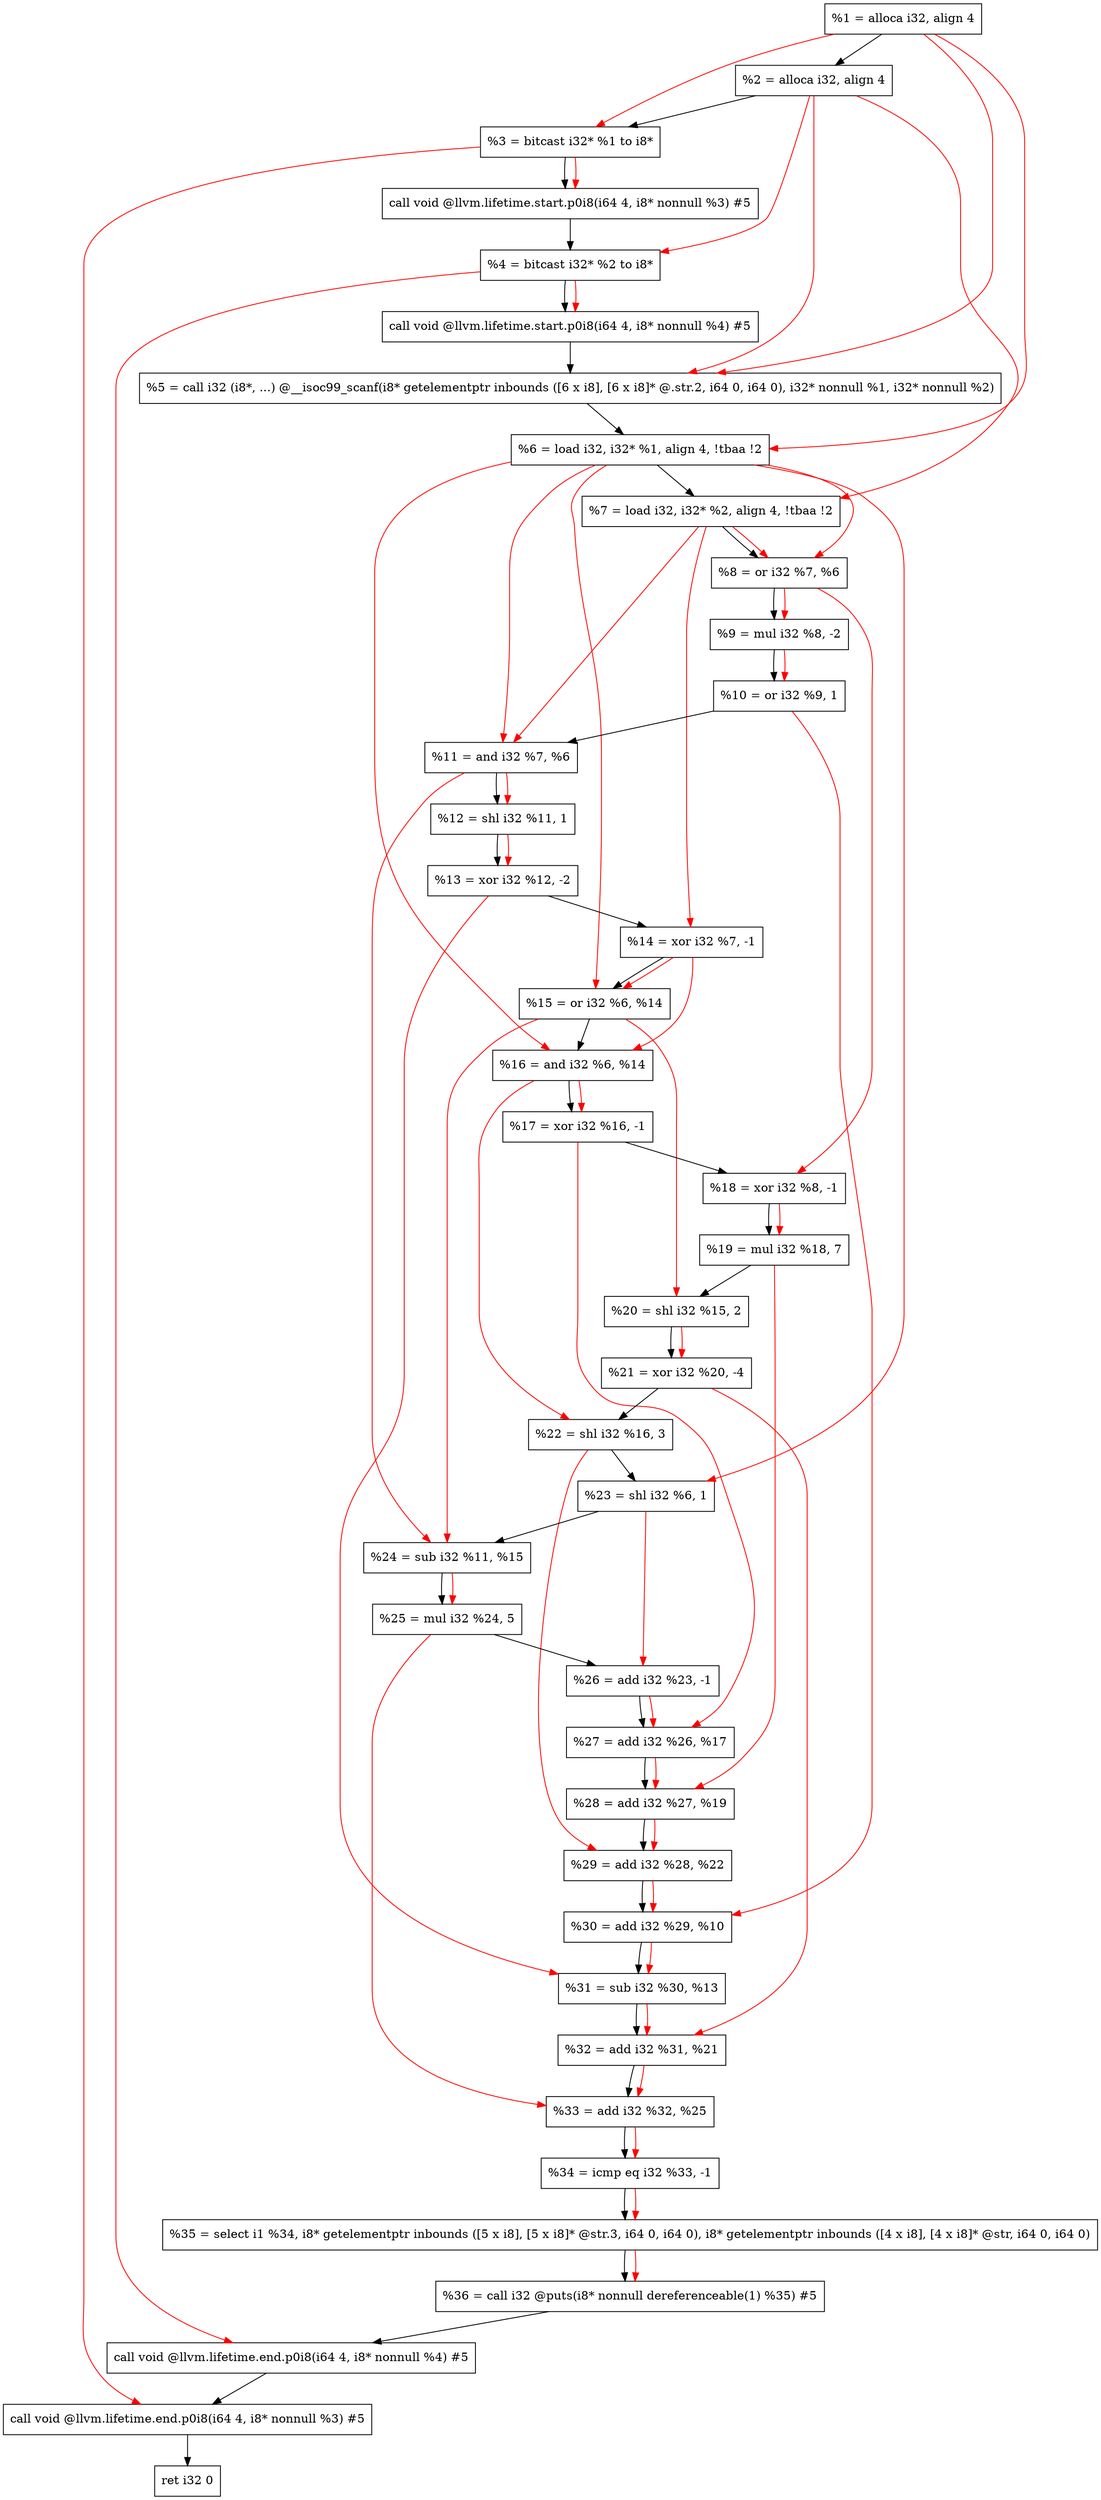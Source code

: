 digraph "DFG for'main' function" {
	Node0x1c90f98[shape=record, label="  %1 = alloca i32, align 4"];
	Node0x1c91018[shape=record, label="  %2 = alloca i32, align 4"];
	Node0x1c910a8[shape=record, label="  %3 = bitcast i32* %1 to i8*"];
	Node0x1c91508[shape=record, label="  call void @llvm.lifetime.start.p0i8(i64 4, i8* nonnull %3) #5"];
	Node0x1c915e8[shape=record, label="  %4 = bitcast i32* %2 to i8*"];
	Node0x1c91708[shape=record, label="  call void @llvm.lifetime.start.p0i8(i64 4, i8* nonnull %4) #5"];
	Node0x1c91940[shape=record, label="  %5 = call i32 (i8*, ...) @__isoc99_scanf(i8* getelementptr inbounds ([6 x i8], [6 x i8]* @.str.2, i64 0, i64 0), i32* nonnull %1, i32* nonnull %2)"];
	Node0x1c919f8[shape=record, label="  %6 = load i32, i32* %1, align 4, !tbaa !2"];
	Node0x1c92968[shape=record, label="  %7 = load i32, i32* %2, align 4, !tbaa !2"];
	Node0x1c92ff0[shape=record, label="  %8 = or i32 %7, %6"];
	Node0x1c93060[shape=record, label="  %9 = mul i32 %8, -2"];
	Node0x1c930d0[shape=record, label="  %10 = or i32 %9, 1"];
	Node0x1c93140[shape=record, label="  %11 = and i32 %7, %6"];
	Node0x1c931b0[shape=record, label="  %12 = shl i32 %11, 1"];
	Node0x1c93220[shape=record, label="  %13 = xor i32 %12, -2"];
	Node0x1c93290[shape=record, label="  %14 = xor i32 %7, -1"];
	Node0x1c93300[shape=record, label="  %15 = or i32 %6, %14"];
	Node0x1c93370[shape=record, label="  %16 = and i32 %6, %14"];
	Node0x1c933e0[shape=record, label="  %17 = xor i32 %16, -1"];
	Node0x1c93450[shape=record, label="  %18 = xor i32 %8, -1"];
	Node0x1c934c0[shape=record, label="  %19 = mul i32 %18, 7"];
	Node0x1c93530[shape=record, label="  %20 = shl i32 %15, 2"];
	Node0x1c935a0[shape=record, label="  %21 = xor i32 %20, -4"];
	Node0x1c93610[shape=record, label="  %22 = shl i32 %16, 3"];
	Node0x1c93680[shape=record, label="  %23 = shl i32 %6, 1"];
	Node0x1c936f0[shape=record, label="  %24 = sub i32 %11, %15"];
	Node0x1c93760[shape=record, label="  %25 = mul i32 %24, 5"];
	Node0x1c937d0[shape=record, label="  %26 = add i32 %23, -1"];
	Node0x1c93840[shape=record, label="  %27 = add i32 %26, %17"];
	Node0x1c938b0[shape=record, label="  %28 = add i32 %27, %19"];
	Node0x1c93920[shape=record, label="  %29 = add i32 %28, %22"];
	Node0x1c93990[shape=record, label="  %30 = add i32 %29, %10"];
	Node0x1c93a00[shape=record, label="  %31 = sub i32 %30, %13"];
	Node0x1c93a70[shape=record, label="  %32 = add i32 %31, %21"];
	Node0x1c93cf0[shape=record, label="  %33 = add i32 %32, %25"];
	Node0x1c93d60[shape=record, label="  %34 = icmp eq i32 %33, -1"];
	Node0x1c319d8[shape=record, label="  %35 = select i1 %34, i8* getelementptr inbounds ([5 x i8], [5 x i8]* @str.3, i64 0, i64 0), i8* getelementptr inbounds ([4 x i8], [4 x i8]* @str, i64 0, i64 0)"];
	Node0x1c93df0[shape=record, label="  %36 = call i32 @puts(i8* nonnull dereferenceable(1) %35) #5"];
	Node0x1c94048[shape=record, label="  call void @llvm.lifetime.end.p0i8(i64 4, i8* nonnull %4) #5"];
	Node0x1c941a8[shape=record, label="  call void @llvm.lifetime.end.p0i8(i64 4, i8* nonnull %3) #5"];
	Node0x1c94268[shape=record, label="  ret i32 0"];
	Node0x1c90f98 -> Node0x1c91018;
	Node0x1c91018 -> Node0x1c910a8;
	Node0x1c910a8 -> Node0x1c91508;
	Node0x1c91508 -> Node0x1c915e8;
	Node0x1c915e8 -> Node0x1c91708;
	Node0x1c91708 -> Node0x1c91940;
	Node0x1c91940 -> Node0x1c919f8;
	Node0x1c919f8 -> Node0x1c92968;
	Node0x1c92968 -> Node0x1c92ff0;
	Node0x1c92ff0 -> Node0x1c93060;
	Node0x1c93060 -> Node0x1c930d0;
	Node0x1c930d0 -> Node0x1c93140;
	Node0x1c93140 -> Node0x1c931b0;
	Node0x1c931b0 -> Node0x1c93220;
	Node0x1c93220 -> Node0x1c93290;
	Node0x1c93290 -> Node0x1c93300;
	Node0x1c93300 -> Node0x1c93370;
	Node0x1c93370 -> Node0x1c933e0;
	Node0x1c933e0 -> Node0x1c93450;
	Node0x1c93450 -> Node0x1c934c0;
	Node0x1c934c0 -> Node0x1c93530;
	Node0x1c93530 -> Node0x1c935a0;
	Node0x1c935a0 -> Node0x1c93610;
	Node0x1c93610 -> Node0x1c93680;
	Node0x1c93680 -> Node0x1c936f0;
	Node0x1c936f0 -> Node0x1c93760;
	Node0x1c93760 -> Node0x1c937d0;
	Node0x1c937d0 -> Node0x1c93840;
	Node0x1c93840 -> Node0x1c938b0;
	Node0x1c938b0 -> Node0x1c93920;
	Node0x1c93920 -> Node0x1c93990;
	Node0x1c93990 -> Node0x1c93a00;
	Node0x1c93a00 -> Node0x1c93a70;
	Node0x1c93a70 -> Node0x1c93cf0;
	Node0x1c93cf0 -> Node0x1c93d60;
	Node0x1c93d60 -> Node0x1c319d8;
	Node0x1c319d8 -> Node0x1c93df0;
	Node0x1c93df0 -> Node0x1c94048;
	Node0x1c94048 -> Node0x1c941a8;
	Node0x1c941a8 -> Node0x1c94268;
edge [color=red]
	Node0x1c90f98 -> Node0x1c910a8;
	Node0x1c910a8 -> Node0x1c91508;
	Node0x1c91018 -> Node0x1c915e8;
	Node0x1c915e8 -> Node0x1c91708;
	Node0x1c90f98 -> Node0x1c91940;
	Node0x1c91018 -> Node0x1c91940;
	Node0x1c90f98 -> Node0x1c919f8;
	Node0x1c91018 -> Node0x1c92968;
	Node0x1c92968 -> Node0x1c92ff0;
	Node0x1c919f8 -> Node0x1c92ff0;
	Node0x1c92ff0 -> Node0x1c93060;
	Node0x1c93060 -> Node0x1c930d0;
	Node0x1c92968 -> Node0x1c93140;
	Node0x1c919f8 -> Node0x1c93140;
	Node0x1c93140 -> Node0x1c931b0;
	Node0x1c931b0 -> Node0x1c93220;
	Node0x1c92968 -> Node0x1c93290;
	Node0x1c919f8 -> Node0x1c93300;
	Node0x1c93290 -> Node0x1c93300;
	Node0x1c919f8 -> Node0x1c93370;
	Node0x1c93290 -> Node0x1c93370;
	Node0x1c93370 -> Node0x1c933e0;
	Node0x1c92ff0 -> Node0x1c93450;
	Node0x1c93450 -> Node0x1c934c0;
	Node0x1c93300 -> Node0x1c93530;
	Node0x1c93530 -> Node0x1c935a0;
	Node0x1c93370 -> Node0x1c93610;
	Node0x1c919f8 -> Node0x1c93680;
	Node0x1c93140 -> Node0x1c936f0;
	Node0x1c93300 -> Node0x1c936f0;
	Node0x1c936f0 -> Node0x1c93760;
	Node0x1c93680 -> Node0x1c937d0;
	Node0x1c937d0 -> Node0x1c93840;
	Node0x1c933e0 -> Node0x1c93840;
	Node0x1c93840 -> Node0x1c938b0;
	Node0x1c934c0 -> Node0x1c938b0;
	Node0x1c938b0 -> Node0x1c93920;
	Node0x1c93610 -> Node0x1c93920;
	Node0x1c93920 -> Node0x1c93990;
	Node0x1c930d0 -> Node0x1c93990;
	Node0x1c93990 -> Node0x1c93a00;
	Node0x1c93220 -> Node0x1c93a00;
	Node0x1c93a00 -> Node0x1c93a70;
	Node0x1c935a0 -> Node0x1c93a70;
	Node0x1c93a70 -> Node0x1c93cf0;
	Node0x1c93760 -> Node0x1c93cf0;
	Node0x1c93cf0 -> Node0x1c93d60;
	Node0x1c93d60 -> Node0x1c319d8;
	Node0x1c319d8 -> Node0x1c93df0;
	Node0x1c915e8 -> Node0x1c94048;
	Node0x1c910a8 -> Node0x1c941a8;
}
